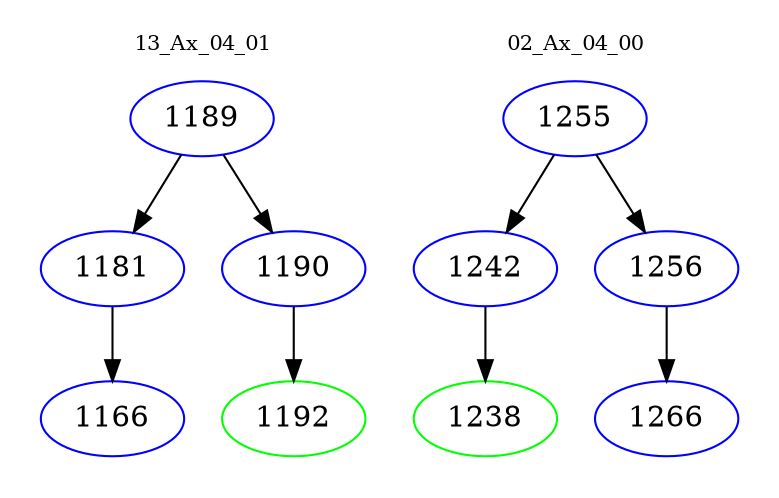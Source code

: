digraph{
subgraph cluster_0 {
color = white
label = "13_Ax_04_01";
fontsize=10;
T0_1189 [label="1189", color="blue"]
T0_1189 -> T0_1181 [color="black"]
T0_1181 [label="1181", color="blue"]
T0_1181 -> T0_1166 [color="black"]
T0_1166 [label="1166", color="blue"]
T0_1189 -> T0_1190 [color="black"]
T0_1190 [label="1190", color="blue"]
T0_1190 -> T0_1192 [color="black"]
T0_1192 [label="1192", color="green"]
}
subgraph cluster_1 {
color = white
label = "02_Ax_04_00";
fontsize=10;
T1_1255 [label="1255", color="blue"]
T1_1255 -> T1_1242 [color="black"]
T1_1242 [label="1242", color="blue"]
T1_1242 -> T1_1238 [color="black"]
T1_1238 [label="1238", color="green"]
T1_1255 -> T1_1256 [color="black"]
T1_1256 [label="1256", color="blue"]
T1_1256 -> T1_1266 [color="black"]
T1_1266 [label="1266", color="blue"]
}
}
